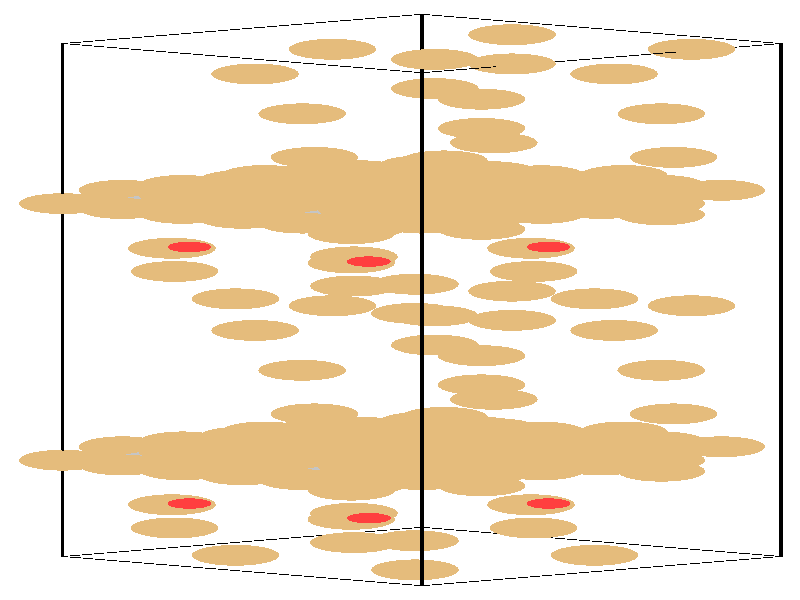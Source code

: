 #include "colors.inc"
#include "finish.inc"

global_settings {assumed_gamma 1 max_trace_level 6}
background {color White}
camera {orthographic
  right -24.13*x up 76.08*y
  direction 1.00*z
  location <0,0,50.00> look_at <0,0,0>}
light_source {<  2.00,   3.00,  40.00> color White
  area_light <0.70, 0, 0>, <0, 0.70, 0>, 3, 3
  adaptive 1 jitter}

#declare simple = finish {phong 0.7}
#declare pale = finish {ambient .5 diffuse .85 roughness .001 specular 0.200 }
#declare intermediate = finish {ambient 0.3 diffuse 0.6 specular 0.10 roughness 0.04 }
#declare vmd = finish {ambient .0 diffuse .65 phong 0.1 phong_size 40. specular 0.500 }
#declare jmol = finish {ambient .2 diffuse .6 specular 1 roughness .001 metallic}
#declare ase2 = finish {ambient 0.05 brilliance 3 diffuse 0.6 metallic specular 0.70 roughness 0.04 reflection 0.15}
#declare ase3 = finish {ambient .15 brilliance 2 diffuse .6 metallic specular 1. roughness .001 reflection .0}
#declare glass = finish {ambient .05 diffuse .3 specular 1. roughness .001}
#declare glass2 = finish {ambient .0 diffuse .3 specular 1. reflection .25 roughness .001}
#declare Rcell = 0.050;
#declare Rbond = 0.100;

#macro atom(LOC, R, COL, TRANS, FIN)
  sphere{LOC, R texture{pigment{color COL transmit TRANS} finish{FIN}}}
#end
#macro constrain(LOC, R, COL, TRANS FIN)
union{torus{R, Rcell rotate 45*z texture{pigment{color COL transmit TRANS} finish{FIN}}}
      torus{R, Rcell rotate -45*z texture{pigment{color COL transmit TRANS} finish{FIN}}}
      translate LOC}
#end

cylinder {<-10.17, -32.52, -33.83>, <  0.66, -36.23, -23.65>, Rcell pigment {Black}}
cylinder {<  0.66, -28.82, -44.00>, < 11.49, -32.52, -33.83>, Rcell pigment {Black}}
cylinder {<  0.66,  36.23, -20.33>, < 11.49,  32.52, -10.15>, Rcell pigment {Black}}
cylinder {<-10.17,  32.52, -10.15>, <  0.66,  28.82,   0.03>, Rcell pigment {Black}}
cylinder {<-10.17, -32.52, -33.83>, <  0.66, -28.82, -44.00>, Rcell pigment {Black}}
cylinder {<  0.66, -36.23, -23.65>, < 11.49, -32.52, -33.83>, Rcell pigment {Black}}
cylinder {<  0.66,  28.82,   0.03>, < 11.49,  32.52, -10.15>, Rcell pigment {Black}}
cylinder {<-10.17,  32.52, -10.15>, <  0.66,  36.23, -20.33>, Rcell pigment {Black}}
cylinder {<-10.17, -32.52, -33.83>, <-10.17,  32.52, -10.15>, Rcell pigment {Black}}
cylinder {<  0.66, -36.23, -23.65>, <  0.66,  28.82,   0.03>, Rcell pigment {Black}}
cylinder {< 11.49, -32.52, -33.83>, < 11.49,  32.52, -10.15>, Rcell pigment {Black}}
cylinder {<  0.66, -28.82, -44.00>, <  0.66,  36.23, -20.33>, Rcell pigment {Black}}
atom(<-10.17, -20.31, -29.38>, 1.32, rgb <0.78, 0.50, 0.20>, 0.0, ase3) // #0 
atom(< -8.37, -20.92, -27.68>, 1.32, rgb <0.78, 0.50, 0.20>, 0.0, ase3) // #1 
atom(< -6.56, -21.54, -25.99>, 1.32, rgb <0.78, 0.50, 0.20>, 0.0, ase3) // #2 
atom(< -8.37, -19.69, -31.08>, 1.32, rgb <0.78, 0.50, 0.20>, 0.0, ase3) // #3 
atom(< -6.56, -20.31, -29.38>, 1.32, rgb <0.78, 0.50, 0.20>, 0.0, ase3) // #4 
atom(< -4.76, -20.92, -27.68>, 1.32, rgb <0.78, 0.50, 0.20>, 0.0, ase3) // #5 
atom(< -6.56, -19.07, -32.77>, 1.32, rgb <0.78, 0.50, 0.20>, 0.0, ase3) // #6 
atom(< -4.76, -19.69, -31.08>, 1.32, rgb <0.78, 0.50, 0.20>, 0.0, ase3) // #7 
atom(< -2.95, -20.31, -29.38>, 1.32, rgb <0.78, 0.50, 0.20>, 0.0, ase3) // #8 
atom(< -8.37, -18.61, -28.76>, 1.32, rgb <0.78, 0.50, 0.20>, 0.0, ase3) // #9 
atom(< -6.56, -19.23, -27.07>, 1.32, rgb <0.78, 0.50, 0.20>, 0.0, ase3) // #10 
atom(< -4.76, -19.85, -25.37>, 1.32, rgb <0.78, 0.50, 0.20>, 0.0, ase3) // #11 
atom(< -6.56, -17.99, -30.46>, 1.32, rgb <0.78, 0.50, 0.20>, 0.0, ase3) // #12 
atom(< -4.76, -18.61, -28.76>, 1.32, rgb <0.78, 0.50, 0.20>, 0.0, ase3) // #13 
atom(< -2.95, -19.23, -27.07>, 1.32, rgb <0.78, 0.50, 0.20>, 0.0, ase3) // #14 
atom(< -4.76, -17.38, -32.15>, 1.32, rgb <0.78, 0.50, 0.20>, 0.0, ase3) // #15 
atom(< -2.95, -17.99, -30.46>, 1.32, rgb <0.78, 0.50, 0.20>, 0.0, ase3) // #16 
atom(< -1.14, -18.61, -28.76>, 1.32, rgb <0.78, 0.50, 0.20>, 0.0, ase3) // #17 
atom(<  3.38,   1.12, -25.22>, 1.32, rgb <0.78, 0.50, 0.20>, 0.0, ase3) // #18 
atom(<  6.46,  -3.86, -20.11>, 1.32, rgb <0.78, 0.50, 0.20>, 0.0, ase3) // #19 
atom(<  2.83, -12.59, -30.26>, 1.32, rgb <0.78, 0.50, 0.20>, 0.0, ase3) // #20 
atom(< -2.95,  -8.91, -23.53>, 1.32, rgb <0.78, 0.50, 0.20>, 0.0, ase3) // #21 
atom(< -1.47,   4.71, -15.81>, 1.32, rgb <0.78, 0.50, 0.20>, 0.0, ase3) // #22 
atom(<  2.46,  12.67, -26.00>, 1.32, rgb <0.78, 0.50, 0.20>, 0.0, ase3) // #23 
atom(< -4.08, -16.73, -24.39>, 1.32, rgb <0.78, 0.50, 0.20>, 0.0, ase3) // #24 
atom(<  5.87,   0.15, -20.84>, 1.32, rgb <0.78, 0.50, 0.20>, 0.0, ase3) // #25 
atom(< -1.39,   1.77, -14.81>, 1.32, rgb <0.78, 0.50, 0.20>, 0.0, ase3) // #26 
atom(< -0.94,   4.87, -12.03>, 0.66, rgb <1.00, 0.05, 0.05>, 0.0, ase3) // #27 
atom(< -7.66, -19.84, -28.25>, 0.76, rgb <0.56, 0.56, 0.56>, 0.0, ase3) // #28 
atom(<-10.17,  12.22, -17.54>, 1.32, rgb <0.78, 0.50, 0.20>, 0.0, ase3) // #29 
atom(< -8.37,  11.60, -15.85>, 1.32, rgb <0.78, 0.50, 0.20>, 0.0, ase3) // #30 
atom(< -6.56,  10.98, -14.15>, 1.32, rgb <0.78, 0.50, 0.20>, 0.0, ase3) // #31 
atom(< -8.37,  12.83, -19.24>, 1.32, rgb <0.78, 0.50, 0.20>, 0.0, ase3) // #32 
atom(< -6.56,  12.22, -17.54>, 1.32, rgb <0.78, 0.50, 0.20>, 0.0, ase3) // #33 
atom(< -4.76,  11.60, -15.85>, 1.32, rgb <0.78, 0.50, 0.20>, 0.0, ase3) // #34 
atom(< -6.56,  13.45, -20.93>, 1.32, rgb <0.78, 0.50, 0.20>, 0.0, ase3) // #35 
atom(< -4.76,  12.83, -19.24>, 1.32, rgb <0.78, 0.50, 0.20>, 0.0, ase3) // #36 
atom(< -2.95,  12.22, -17.54>, 1.32, rgb <0.78, 0.50, 0.20>, 0.0, ase3) // #37 
atom(< -8.37,  13.91, -16.92>, 1.32, rgb <0.78, 0.50, 0.20>, 0.0, ase3) // #38 
atom(< -6.56,  13.29, -15.23>, 1.32, rgb <0.78, 0.50, 0.20>, 0.0, ase3) // #39 
atom(< -4.76,  12.68, -13.53>, 1.32, rgb <0.78, 0.50, 0.20>, 0.0, ase3) // #40 
atom(< -6.56,  14.53, -18.62>, 1.32, rgb <0.78, 0.50, 0.20>, 0.0, ase3) // #41 
atom(< -4.76,  13.91, -16.92>, 1.32, rgb <0.78, 0.50, 0.20>, 0.0, ase3) // #42 
atom(< -2.95,  13.29, -15.23>, 1.32, rgb <0.78, 0.50, 0.20>, 0.0, ase3) // #43 
atom(< -4.76,  15.15, -20.32>, 1.32, rgb <0.78, 0.50, 0.20>, 0.0, ase3) // #44 
atom(< -2.95,  14.53, -18.62>, 1.32, rgb <0.78, 0.50, 0.20>, 0.0, ase3) // #45 
atom(< -1.14,  13.91, -16.92>, 1.32, rgb <0.78, 0.50, 0.20>, 0.0, ase3) // #46 
atom(<  3.38,  33.64, -13.38>, 1.32, rgb <0.78, 0.50, 0.20>, 0.0, ase3) // #47 
atom(<  6.46,  28.66,  -8.28>, 1.32, rgb <0.78, 0.50, 0.20>, 0.0, ase3) // #48 
atom(<  2.83,  19.93, -18.42>, 1.32, rgb <0.78, 0.50, 0.20>, 0.0, ase3) // #49 
atom(< -2.95,  23.61, -11.69>, 1.32, rgb <0.78, 0.50, 0.20>, 0.0, ase3) // #50 
atom(< -1.47, -27.81, -27.64>, 1.32, rgb <0.78, 0.50, 0.20>, 0.0, ase3) // #51 
atom(<  2.46, -19.86, -37.83>, 1.32, rgb <0.78, 0.50, 0.20>, 0.0, ase3) // #52 
atom(< -4.08,  15.79, -12.55>, 1.32, rgb <0.78, 0.50, 0.20>, 0.0, ase3) // #53 
atom(<  5.87, -32.37, -32.68>, 1.32, rgb <0.78, 0.50, 0.20>, 0.0, ase3) // #54 
atom(< -1.39, -30.76, -26.64>, 1.32, rgb <0.78, 0.50, 0.20>, 0.0, ase3) // #55 
atom(< -0.94, -27.66, -23.86>, 0.66, rgb <1.00, 0.05, 0.05>, 0.0, ase3) // #56 
atom(< -7.66,  12.69, -16.41>, 0.76, rgb <0.56, 0.56, 0.56>, 0.0, ase3) // #57 
atom(< -4.76, -18.45, -34.47>, 1.32, rgb <0.78, 0.50, 0.20>, 0.0, ase3) // #58 
atom(< -2.95, -19.07, -32.77>, 1.32, rgb <0.78, 0.50, 0.20>, 0.0, ase3) // #59 
atom(< -1.15, -19.69, -31.08>, 1.32, rgb <0.78, 0.50, 0.20>, 0.0, ase3) // #60 
atom(< -2.95, -17.84, -36.16>, 1.32, rgb <0.78, 0.50, 0.20>, 0.0, ase3) // #61 
atom(< -1.15, -18.45, -34.47>, 1.32, rgb <0.78, 0.50, 0.20>, 0.0, ase3) // #62 
atom(<  0.66, -19.07, -32.77>, 1.32, rgb <0.78, 0.50, 0.20>, 0.0, ase3) // #63 
atom(< -1.15, -17.22, -37.86>, 1.32, rgb <0.78, 0.50, 0.20>, 0.0, ase3) // #64 
atom(<  0.66, -17.84, -36.16>, 1.32, rgb <0.78, 0.50, 0.20>, 0.0, ase3) // #65 
atom(<  2.46, -18.45, -34.47>, 1.32, rgb <0.78, 0.50, 0.20>, 0.0, ase3) // #66 
atom(< -2.95, -16.76, -33.85>, 1.32, rgb <0.78, 0.50, 0.20>, 0.0, ase3) // #67 
atom(< -1.15, -17.38, -32.15>, 1.32, rgb <0.78, 0.50, 0.20>, 0.0, ase3) // #68 
atom(<  0.66, -17.99, -30.46>, 1.32, rgb <0.78, 0.50, 0.20>, 0.0, ase3) // #69 
atom(< -1.15, -16.14, -35.55>, 1.32, rgb <0.78, 0.50, 0.20>, 0.0, ase3) // #70 
atom(<  0.66, -16.76, -33.85>, 1.32, rgb <0.78, 0.50, 0.20>, 0.0, ase3) // #71 
atom(<  2.46, -17.38, -32.15>, 1.32, rgb <0.78, 0.50, 0.20>, 0.0, ase3) // #72 
atom(<  0.66, -15.52, -37.24>, 1.32, rgb <0.78, 0.50, 0.20>, 0.0, ase3) // #73 
atom(<  2.46, -16.14, -35.55>, 1.32, rgb <0.78, 0.50, 0.20>, 0.0, ase3) // #74 
atom(<  4.27, -16.76, -33.85>, 1.32, rgb <0.78, 0.50, 0.20>, 0.0, ase3) // #75 
atom(< -2.04,  -0.73, -20.13>, 1.32, rgb <0.78, 0.50, 0.20>, 0.0, ase3) // #76 
atom(<  1.05,  -5.71, -15.02>, 1.32, rgb <0.78, 0.50, 0.20>, 0.0, ase3) // #77 
atom(< -2.58, -14.44, -25.17>, 1.32, rgb <0.78, 0.50, 0.20>, 0.0, ase3) // #78 
atom(<  2.46,  -7.06, -28.61>, 1.32, rgb <0.78, 0.50, 0.20>, 0.0, ase3) // #79 
atom(<  3.95,   6.56, -20.89>, 1.32, rgb <0.78, 0.50, 0.20>, 0.0, ase3) // #80 
atom(< -2.95,  10.81, -20.91>, 1.32, rgb <0.78, 0.50, 0.20>, 0.0, ase3) // #81 
atom(<  1.33, -14.88, -29.48>, 1.32, rgb <0.78, 0.50, 0.20>, 0.0, ase3) // #82 
atom(<  0.45,  -1.70, -15.75>, 1.32, rgb <0.78, 0.50, 0.20>, 0.0, ase3) // #83 
atom(<  4.03,   3.62, -19.90>, 1.32, rgb <0.78, 0.50, 0.20>, 0.0, ase3) // #84 
atom(<  4.48,   6.72, -17.11>, 0.66, rgb <1.00, 0.05, 0.05>, 0.0, ase3) // #85 
atom(< -2.25, -17.98, -33.34>, 0.76, rgb <0.56, 0.56, 0.56>, 0.0, ase3) // #86 
atom(< -4.76,  14.07, -22.63>, 1.32, rgb <0.78, 0.50, 0.20>, 0.0, ase3) // #87 
atom(< -2.95,  13.45, -20.93>, 1.32, rgb <0.78, 0.50, 0.20>, 0.0, ase3) // #88 
atom(< -1.15,  12.83, -19.24>, 1.32, rgb <0.78, 0.50, 0.20>, 0.0, ase3) // #89 
atom(< -2.95,  14.69, -24.33>, 1.32, rgb <0.78, 0.50, 0.20>, 0.0, ase3) // #90 
atom(< -1.15,  14.07, -22.63>, 1.32, rgb <0.78, 0.50, 0.20>, 0.0, ase3) // #91 
atom(<  0.66,  13.45, -20.93>, 1.32, rgb <0.78, 0.50, 0.20>, 0.0, ase3) // #92 
atom(< -1.15,  15.30, -26.02>, 1.32, rgb <0.78, 0.50, 0.20>, 0.0, ase3) // #93 
atom(<  0.66,  14.69, -24.33>, 1.32, rgb <0.78, 0.50, 0.20>, 0.0, ase3) // #94 
atom(<  2.46,  14.07, -22.63>, 1.32, rgb <0.78, 0.50, 0.20>, 0.0, ase3) // #95 
atom(< -2.95,  15.76, -22.01>, 1.32, rgb <0.78, 0.50, 0.20>, 0.0, ase3) // #96 
atom(< -1.15,  15.15, -20.32>, 1.32, rgb <0.78, 0.50, 0.20>, 0.0, ase3) // #97 
atom(<  0.66,  14.53, -18.62>, 1.32, rgb <0.78, 0.50, 0.20>, 0.0, ase3) // #98 
atom(< -1.15,  16.38, -23.71>, 1.32, rgb <0.78, 0.50, 0.20>, 0.0, ase3) // #99 
atom(<  0.66,  15.76, -22.01>, 1.32, rgb <0.78, 0.50, 0.20>, 0.0, ase3) // #100 
atom(<  2.46,  15.15, -20.32>, 1.32, rgb <0.78, 0.50, 0.20>, 0.0, ase3) // #101 
atom(<  0.66,  17.00, -25.41>, 1.32, rgb <0.78, 0.50, 0.20>, 0.0, ase3) // #102 
atom(<  2.46,  16.38, -23.71>, 1.32, rgb <0.78, 0.50, 0.20>, 0.0, ase3) // #103 
atom(<  4.27,  15.76, -22.01>, 1.32, rgb <0.78, 0.50, 0.20>, 0.0, ase3) // #104 
atom(< -2.04,  31.79,  -8.29>, 1.32, rgb <0.78, 0.50, 0.20>, 0.0, ase3) // #105 
atom(<  1.05,  26.81,  -3.19>, 1.32, rgb <0.78, 0.50, 0.20>, 0.0, ase3) // #106 
atom(< -2.58,  18.08, -13.33>, 1.32, rgb <0.78, 0.50, 0.20>, 0.0, ase3) // #107 
atom(<  2.46,  25.46, -16.78>, 1.32, rgb <0.78, 0.50, 0.20>, 0.0, ase3) // #108 
atom(<  3.95, -25.96, -32.73>, 1.32, rgb <0.78, 0.50, 0.20>, 0.0, ase3) // #109 
atom(< -2.95, -21.71, -32.74>, 1.32, rgb <0.78, 0.50, 0.20>, 0.0, ase3) // #110 
atom(<  1.33,  17.64, -17.64>, 1.32, rgb <0.78, 0.50, 0.20>, 0.0, ase3) // #111 
atom(<  0.45, -34.22, -27.59>, 1.32, rgb <0.78, 0.50, 0.20>, 0.0, ase3) // #112 
atom(<  4.03, -28.90, -31.73>, 1.32, rgb <0.78, 0.50, 0.20>, 0.0, ase3) // #113 
atom(<  4.48, -25.81, -28.95>, 0.66, rgb <1.00, 0.05, 0.05>, 0.0, ase3) // #114 
atom(< -2.25,  14.54, -21.50>, 0.76, rgb <0.56, 0.56, 0.56>, 0.0, ase3) // #115 
atom(< -4.76, -22.16, -24.29>, 1.32, rgb <0.78, 0.50, 0.20>, 0.0, ase3) // #116 
atom(< -2.95, -22.78, -22.59>, 1.32, rgb <0.78, 0.50, 0.20>, 0.0, ase3) // #117 
atom(< -1.14, -23.39, -20.90>, 1.32, rgb <0.78, 0.50, 0.20>, 0.0, ase3) // #118 
atom(< -2.95, -21.54, -25.99>, 1.32, rgb <0.78, 0.50, 0.20>, 0.0, ase3) // #119 
atom(< -1.15, -22.16, -24.29>, 1.32, rgb <0.78, 0.50, 0.20>, 0.0, ase3) // #120 
atom(<  0.66, -22.78, -22.59>, 1.32, rgb <0.78, 0.50, 0.20>, 0.0, ase3) // #121 
atom(< -1.15, -20.92, -27.68>, 1.32, rgb <0.78, 0.50, 0.20>, 0.0, ase3) // #122 
atom(<  0.66, -21.54, -25.99>, 1.32, rgb <0.78, 0.50, 0.20>, 0.0, ase3) // #123 
atom(<  2.46, -22.16, -24.29>, 1.32, rgb <0.78, 0.50, 0.20>, 0.0, ase3) // #124 
atom(< -2.95, -20.46, -23.67>, 1.32, rgb <0.78, 0.50, 0.20>, 0.0, ase3) // #125 
atom(< -1.15, -21.08, -21.98>, 1.32, rgb <0.78, 0.50, 0.20>, 0.0, ase3) // #126 
atom(<  0.66, -21.70, -20.28>, 1.32, rgb <0.78, 0.50, 0.20>, 0.0, ase3) // #127 
atom(< -1.15, -19.85, -25.37>, 1.32, rgb <0.78, 0.50, 0.20>, 0.0, ase3) // #128 
atom(<  0.66, -20.46, -23.67>, 1.32, rgb <0.78, 0.50, 0.20>, 0.0, ase3) // #129 
atom(<  2.46, -21.08, -21.98>, 1.32, rgb <0.78, 0.50, 0.20>, 0.0, ase3) // #130 
atom(<  0.66, -19.23, -27.07>, 1.32, rgb <0.78, 0.50, 0.20>, 0.0, ase3) // #131 
atom(<  2.46, -19.85, -25.37>, 1.32, rgb <0.78, 0.50, 0.20>, 0.0, ase3) // #132 
atom(<  4.27, -20.46, -23.67>, 1.32, rgb <0.78, 0.50, 0.20>, 0.0, ase3) // #133 
atom(<  8.79,  -0.73, -20.13>, 1.32, rgb <0.78, 0.50, 0.20>, 0.0, ase3) // #134 
atom(<  1.05,  -2.01, -25.20>, 1.32, rgb <0.78, 0.50, 0.20>, 0.0, ase3) // #135 
atom(<  8.25, -14.44, -25.17>, 1.32, rgb <0.78, 0.50, 0.20>, 0.0, ase3) // #136 
atom(<  2.46, -10.76, -18.44>, 1.32, rgb <0.78, 0.50, 0.20>, 0.0, ase3) // #137 
atom(< -6.88,   6.56, -20.89>, 1.32, rgb <0.78, 0.50, 0.20>, 0.0, ase3) // #138 
atom(<  7.88,  10.81, -20.91>, 1.32, rgb <0.78, 0.50, 0.20>, 0.0, ase3) // #139 
atom(<  1.33, -18.59, -19.30>, 1.32, rgb <0.78, 0.50, 0.20>, 0.0, ase3) // #140 
atom(<  0.45,   2.00, -25.93>, 1.32, rgb <0.78, 0.50, 0.20>, 0.0, ase3) // #141 
atom(< -6.80,   3.62, -19.90>, 1.32, rgb <0.78, 0.50, 0.20>, 0.0, ase3) // #142 
atom(< -6.35,   6.72, -17.11>, 0.66, rgb <1.00, 0.05, 0.05>, 0.0, ase3) // #143 
atom(< -2.25, -21.69, -23.16>, 0.76, rgb <0.56, 0.56, 0.56>, 0.0, ase3) // #144 
atom(< -4.76,  10.36, -12.45>, 1.32, rgb <0.78, 0.50, 0.20>, 0.0, ase3) // #145 
atom(< -2.95,   9.75, -10.76>, 1.32, rgb <0.78, 0.50, 0.20>, 0.0, ase3) // #146 
atom(< -1.14,   9.13,  -9.06>, 1.32, rgb <0.78, 0.50, 0.20>, 0.0, ase3) // #147 
atom(< -2.95,  10.98, -14.15>, 1.32, rgb <0.78, 0.50, 0.20>, 0.0, ase3) // #148 
atom(< -1.15,  10.36, -12.45>, 1.32, rgb <0.78, 0.50, 0.20>, 0.0, ase3) // #149 
atom(<  0.66,   9.75, -10.76>, 1.32, rgb <0.78, 0.50, 0.20>, 0.0, ase3) // #150 
atom(< -1.15,  11.60, -15.85>, 1.32, rgb <0.78, 0.50, 0.20>, 0.0, ase3) // #151 
atom(<  0.66,  10.98, -14.15>, 1.32, rgb <0.78, 0.50, 0.20>, 0.0, ase3) // #152 
atom(<  2.46,  10.36, -12.45>, 1.32, rgb <0.78, 0.50, 0.20>, 0.0, ase3) // #153 
atom(< -2.95,  12.06, -11.84>, 1.32, rgb <0.78, 0.50, 0.20>, 0.0, ase3) // #154 
atom(< -1.15,  11.44, -10.14>, 1.32, rgb <0.78, 0.50, 0.20>, 0.0, ase3) // #155 
atom(<  0.66,  10.83,  -8.44>, 1.32, rgb <0.78, 0.50, 0.20>, 0.0, ase3) // #156 
atom(< -1.15,  12.68, -13.53>, 1.32, rgb <0.78, 0.50, 0.20>, 0.0, ase3) // #157 
atom(<  0.66,  12.06, -11.84>, 1.32, rgb <0.78, 0.50, 0.20>, 0.0, ase3) // #158 
atom(<  2.46,  11.44, -10.14>, 1.32, rgb <0.78, 0.50, 0.20>, 0.0, ase3) // #159 
atom(<  0.66,  13.29, -15.23>, 1.32, rgb <0.78, 0.50, 0.20>, 0.0, ase3) // #160 
atom(<  2.46,  12.68, -13.53>, 1.32, rgb <0.78, 0.50, 0.20>, 0.0, ase3) // #161 
atom(<  4.27,  12.06, -11.84>, 1.32, rgb <0.78, 0.50, 0.20>, 0.0, ase3) // #162 
atom(<  8.79,  31.79,  -8.29>, 1.32, rgb <0.78, 0.50, 0.20>, 0.0, ase3) // #163 
atom(<  1.05,  30.51, -13.36>, 1.32, rgb <0.78, 0.50, 0.20>, 0.0, ase3) // #164 
atom(<  8.25,  18.08, -13.33>, 1.32, rgb <0.78, 0.50, 0.20>, 0.0, ase3) // #165 
atom(<  2.46,  21.76,  -6.60>, 1.32, rgb <0.78, 0.50, 0.20>, 0.0, ase3) // #166 
atom(< -6.88, -25.96, -32.73>, 1.32, rgb <0.78, 0.50, 0.20>, 0.0, ase3) // #167 
atom(<  7.88, -21.71, -32.74>, 1.32, rgb <0.78, 0.50, 0.20>, 0.0, ase3) // #168 
atom(<  1.33,  13.94,  -7.46>, 1.32, rgb <0.78, 0.50, 0.20>, 0.0, ase3) // #169 
atom(<  0.45, -30.52, -37.77>, 1.32, rgb <0.78, 0.50, 0.20>, 0.0, ase3) // #170 
atom(< -6.80, -28.90, -31.73>, 1.32, rgb <0.78, 0.50, 0.20>, 0.0, ase3) // #171 
atom(< -6.35, -25.81, -28.95>, 0.66, rgb <1.00, 0.05, 0.05>, 0.0, ase3) // #172 
atom(< -2.25,  10.84, -11.32>, 0.76, rgb <0.56, 0.56, 0.56>, 0.0, ase3) // #173 
atom(<  0.66, -20.31, -29.38>, 1.32, rgb <0.78, 0.50, 0.20>, 0.0, ase3) // #174 
atom(<  2.46, -20.92, -27.68>, 1.32, rgb <0.78, 0.50, 0.20>, 0.0, ase3) // #175 
atom(<  4.27, -21.54, -25.99>, 1.32, rgb <0.78, 0.50, 0.20>, 0.0, ase3) // #176 
atom(<  2.46, -19.69, -31.08>, 1.32, rgb <0.78, 0.50, 0.20>, 0.0, ase3) // #177 
atom(<  4.27, -20.31, -29.38>, 1.32, rgb <0.78, 0.50, 0.20>, 0.0, ase3) // #178 
atom(<  6.07, -20.92, -27.68>, 1.32, rgb <0.78, 0.50, 0.20>, 0.0, ase3) // #179 
atom(<  4.27, -19.07, -32.77>, 1.32, rgb <0.78, 0.50, 0.20>, 0.0, ase3) // #180 
atom(<  6.07, -19.69, -31.08>, 1.32, rgb <0.78, 0.50, 0.20>, 0.0, ase3) // #181 
atom(<  7.88, -20.31, -29.38>, 1.32, rgb <0.78, 0.50, 0.20>, 0.0, ase3) // #182 
atom(<  2.46, -18.61, -28.76>, 1.32, rgb <0.78, 0.50, 0.20>, 0.0, ase3) // #183 
atom(<  4.27, -19.23, -27.07>, 1.32, rgb <0.78, 0.50, 0.20>, 0.0, ase3) // #184 
atom(<  6.07, -19.85, -25.37>, 1.32, rgb <0.78, 0.50, 0.20>, 0.0, ase3) // #185 
atom(<  4.27, -17.99, -30.46>, 1.32, rgb <0.78, 0.50, 0.20>, 0.0, ase3) // #186 
atom(<  6.07, -18.61, -28.76>, 1.32, rgb <0.78, 0.50, 0.20>, 0.0, ase3) // #187 
atom(<  7.88, -19.23, -27.07>, 1.32, rgb <0.78, 0.50, 0.20>, 0.0, ase3) // #188 
atom(<  6.07, -17.38, -32.15>, 1.32, rgb <0.78, 0.50, 0.20>, 0.0, ase3) // #189 
atom(<  7.88, -17.99, -30.46>, 1.32, rgb <0.78, 0.50, 0.20>, 0.0, ase3) // #190 
atom(<  9.69, -18.61, -28.76>, 1.32, rgb <0.78, 0.50, 0.20>, 0.0, ase3) // #191 
atom(<  3.38,  -2.58, -15.04>, 1.32, rgb <0.78, 0.50, 0.20>, 0.0, ase3) // #192 
atom(< -4.37,  -3.86, -20.11>, 1.32, rgb <0.78, 0.50, 0.20>, 0.0, ase3) // #193 
atom(<  2.83, -16.30, -20.08>, 1.32, rgb <0.78, 0.50, 0.20>, 0.0, ase3) // #194 
atom(<  7.88,  -8.91, -23.53>, 1.32, rgb <0.78, 0.50, 0.20>, 0.0, ase3) // #195 
atom(< -1.47,   8.42, -25.98>, 1.32, rgb <0.78, 0.50, 0.20>, 0.0, ase3) // #196 
atom(<  2.46,   8.96, -15.82>, 1.32, rgb <0.78, 0.50, 0.20>, 0.0, ase3) // #197 
atom(<  6.75, -16.73, -24.39>, 1.32, rgb <0.78, 0.50, 0.20>, 0.0, ase3) // #198 
atom(< -4.96,   0.15, -20.84>, 1.32, rgb <0.78, 0.50, 0.20>, 0.0, ase3) // #199 
atom(< -1.39,   5.47, -24.98>, 1.32, rgb <0.78, 0.50, 0.20>, 0.0, ase3) // #200 
atom(< -0.94,   8.57, -22.20>, 0.66, rgb <1.00, 0.05, 0.05>, 0.0, ase3) // #201 
atom(<  3.17, -19.84, -28.25>, 0.76, rgb <0.56, 0.56, 0.56>, 0.0, ase3) // #202 
atom(<  0.66,  12.22, -17.54>, 1.32, rgb <0.78, 0.50, 0.20>, 0.0, ase3) // #203 
atom(<  2.46,  11.60, -15.85>, 1.32, rgb <0.78, 0.50, 0.20>, 0.0, ase3) // #204 
atom(<  4.27,  10.98, -14.15>, 1.32, rgb <0.78, 0.50, 0.20>, 0.0, ase3) // #205 
atom(<  2.46,  12.83, -19.24>, 1.32, rgb <0.78, 0.50, 0.20>, 0.0, ase3) // #206 
atom(<  4.27,  12.22, -17.54>, 1.32, rgb <0.78, 0.50, 0.20>, 0.0, ase3) // #207 
atom(<  6.07,  11.60, -15.85>, 1.32, rgb <0.78, 0.50, 0.20>, 0.0, ase3) // #208 
atom(<  4.27,  13.45, -20.93>, 1.32, rgb <0.78, 0.50, 0.20>, 0.0, ase3) // #209 
atom(<  6.07,  12.83, -19.24>, 1.32, rgb <0.78, 0.50, 0.20>, 0.0, ase3) // #210 
atom(<  7.88,  12.22, -17.54>, 1.32, rgb <0.78, 0.50, 0.20>, 0.0, ase3) // #211 
atom(<  2.46,  13.91, -16.92>, 1.32, rgb <0.78, 0.50, 0.20>, 0.0, ase3) // #212 
atom(<  4.27,  13.29, -15.23>, 1.32, rgb <0.78, 0.50, 0.20>, 0.0, ase3) // #213 
atom(<  6.07,  12.68, -13.53>, 1.32, rgb <0.78, 0.50, 0.20>, 0.0, ase3) // #214 
atom(<  4.27,  14.53, -18.62>, 1.32, rgb <0.78, 0.50, 0.20>, 0.0, ase3) // #215 
atom(<  6.07,  13.91, -16.92>, 1.32, rgb <0.78, 0.50, 0.20>, 0.0, ase3) // #216 
atom(<  7.88,  13.29, -15.23>, 1.32, rgb <0.78, 0.50, 0.20>, 0.0, ase3) // #217 
atom(<  6.07,  15.15, -20.32>, 1.32, rgb <0.78, 0.50, 0.20>, 0.0, ase3) // #218 
atom(<  7.88,  14.53, -18.62>, 1.32, rgb <0.78, 0.50, 0.20>, 0.0, ase3) // #219 
atom(<  9.69,  13.91, -16.92>, 1.32, rgb <0.78, 0.50, 0.20>, 0.0, ase3) // #220 
atom(<  3.38,  29.94,  -3.20>, 1.32, rgb <0.78, 0.50, 0.20>, 0.0, ase3) // #221 
atom(< -4.37,  28.66,  -8.28>, 1.32, rgb <0.78, 0.50, 0.20>, 0.0, ase3) // #222 
atom(<  2.83,  16.23,  -8.24>, 1.32, rgb <0.78, 0.50, 0.20>, 0.0, ase3) // #223 
atom(<  7.88,  23.61, -11.69>, 1.32, rgb <0.78, 0.50, 0.20>, 0.0, ase3) // #224 
atom(< -1.47, -24.11, -37.82>, 1.32, rgb <0.78, 0.50, 0.20>, 0.0, ase3) // #225 
atom(<  2.46, -23.56, -27.66>, 1.32, rgb <0.78, 0.50, 0.20>, 0.0, ase3) // #226 
atom(<  6.75,  15.79, -12.55>, 1.32, rgb <0.78, 0.50, 0.20>, 0.0, ase3) // #227 
atom(< -4.96, -32.37, -32.68>, 1.32, rgb <0.78, 0.50, 0.20>, 0.0, ase3) // #228 
atom(< -1.39, -27.05, -36.82>, 1.32, rgb <0.78, 0.50, 0.20>, 0.0, ase3) // #229 
atom(< -0.94, -23.95, -34.04>, 0.66, rgb <1.00, 0.05, 0.05>, 0.0, ase3) // #230 
atom(<  3.17,  12.69, -16.41>, 0.76, rgb <0.56, 0.56, 0.56>, 0.0, ase3) // #231 
